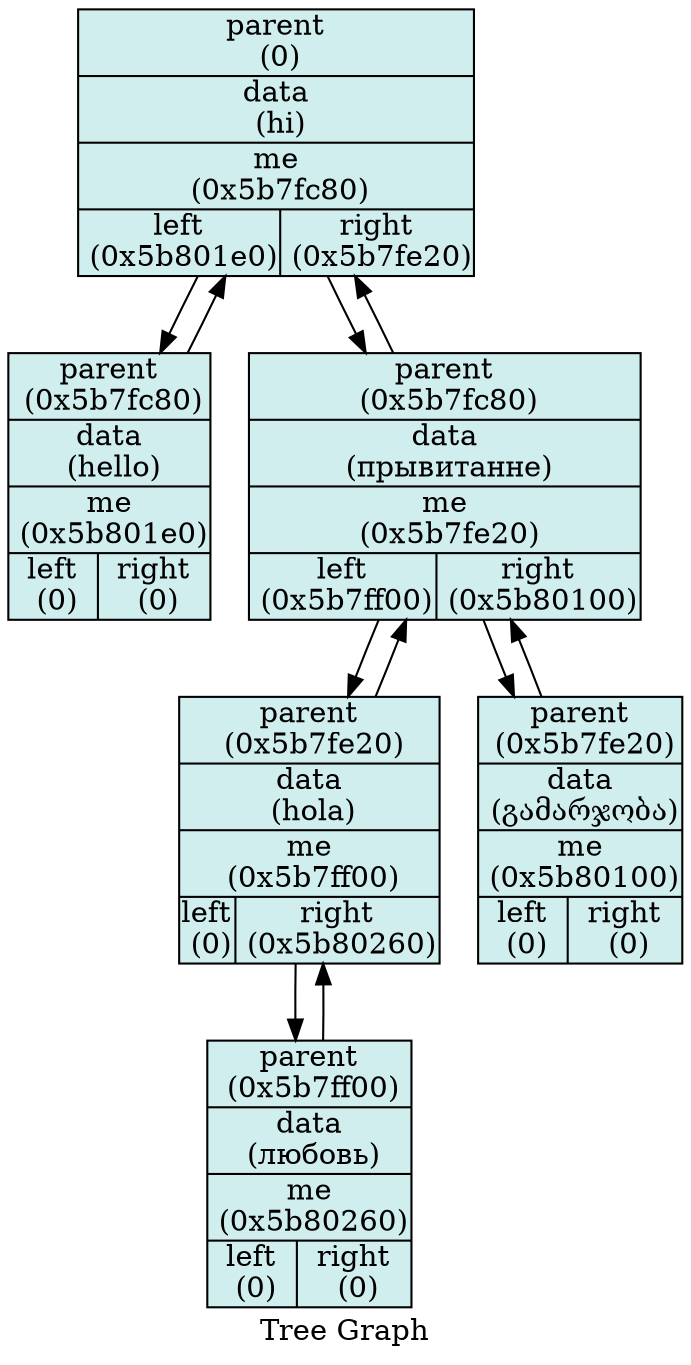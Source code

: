 digraph Tree {

	node [shape = "circle", style = "filled", fillcolor = "red",fontcolor = "#000000", margin = "0.01"];
	rankdir = "TB";

	label = "Tree Graph";

	"0x5b7fc80" [shape = "record", fillcolor="lightcyan2", label = "{ {parent\n (0) } |{data\n (hi) } |{me\n (0x5b7fc80) } |{left\n (0x5b801e0)   |right\n (0x5b7fe20) } }"];
	"0x5b7fc80"->"0x5b801e0";
	"0x5b7fc80"->"0x5b7fe20";


	"0x5b7fe20" [shape = "record", fillcolor="lightcyan2", label = "{ {parent\n (0x5b7fc80) } |{data\n (прывитанне) } |{me\n (0x5b7fe20) } |{left\n (0x5b7ff00)   |right\n (0x5b80100) } }"];
	"0x5b7fe20"->"0x5b7fc80";
	"0x5b7fe20"->"0x5b7ff00";
	"0x5b7fe20"->"0x5b80100";


	"0x5b80100" [shape = "record", fillcolor="lightcyan2", label = "{ {parent\n (0x5b7fe20) } |{data\n (გამარჯობა) } |{me\n (0x5b80100) } |{left\n (0)   |right\n (0) } }"];
	"0x5b80100"->"0x5b7fe20";


	"0x5b7ff00" [shape = "record", fillcolor="lightcyan2", label = "{ {parent\n (0x5b7fe20) } |{data\n (hola) } |{me\n (0x5b7ff00) } |{left\n (0)   |right\n (0x5b80260) } }"];
	"0x5b7ff00"->"0x5b7fe20";
	"0x5b7ff00"->"0x5b80260";


	"0x5b80260" [shape = "record", fillcolor="lightcyan2", label = "{ {parent\n (0x5b7ff00) } |{data\n (любовь) } |{me\n (0x5b80260) } |{left\n (0)   |right\n (0) } }"];
	"0x5b80260"->"0x5b7ff00";


	"0x5b801e0" [shape = "record", fillcolor="lightcyan2", label = "{ {parent\n (0x5b7fc80) } |{data\n (hello) } |{me\n (0x5b801e0) } |{left\n (0)   |right\n (0) } }"];
	"0x5b801e0"->"0x5b7fc80";


}
